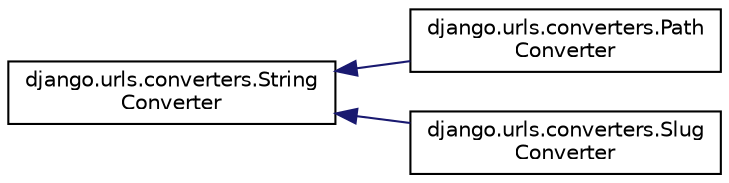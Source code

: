 digraph "Graphical Class Hierarchy"
{
 // LATEX_PDF_SIZE
  edge [fontname="Helvetica",fontsize="10",labelfontname="Helvetica",labelfontsize="10"];
  node [fontname="Helvetica",fontsize="10",shape=record];
  rankdir="LR";
  Node0 [label="django.urls.converters.String\lConverter",height=0.2,width=0.4,color="black", fillcolor="white", style="filled",URL="$d5/d12/classdjango_1_1urls_1_1converters_1_1_string_converter.html",tooltip=" "];
  Node0 -> Node1 [dir="back",color="midnightblue",fontsize="10",style="solid",fontname="Helvetica"];
  Node1 [label="django.urls.converters.Path\lConverter",height=0.2,width=0.4,color="black", fillcolor="white", style="filled",URL="$d0/dc7/classdjango_1_1urls_1_1converters_1_1_path_converter.html",tooltip=" "];
  Node0 -> Node2 [dir="back",color="midnightblue",fontsize="10",style="solid",fontname="Helvetica"];
  Node2 [label="django.urls.converters.Slug\lConverter",height=0.2,width=0.4,color="black", fillcolor="white", style="filled",URL="$d7/d51/classdjango_1_1urls_1_1converters_1_1_slug_converter.html",tooltip=" "];
}
